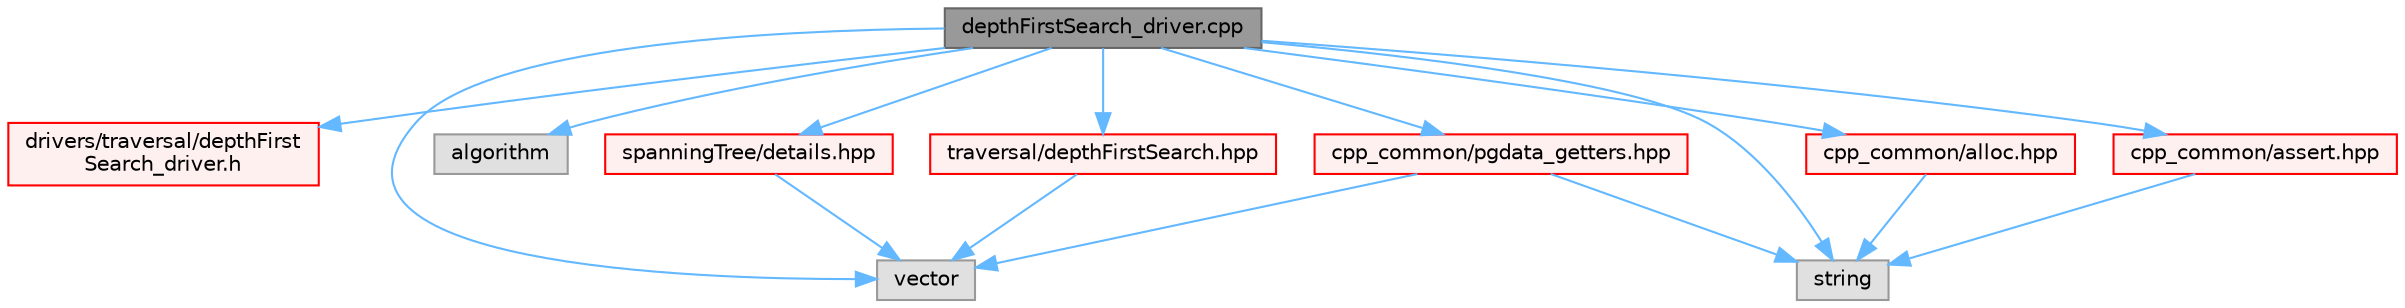 digraph "depthFirstSearch_driver.cpp"
{
 // LATEX_PDF_SIZE
  bgcolor="transparent";
  edge [fontname=Helvetica,fontsize=10,labelfontname=Helvetica,labelfontsize=10];
  node [fontname=Helvetica,fontsize=10,shape=box,height=0.2,width=0.4];
  Node1 [id="Node000001",label="depthFirstSearch_driver.cpp",height=0.2,width=0.4,color="gray40", fillcolor="grey60", style="filled", fontcolor="black",tooltip="Handles actual calling of function in the pgr_depthFirstSearch.hpp file."];
  Node1 -> Node2 [id="edge1_Node000001_Node000002",color="steelblue1",style="solid",tooltip=" "];
  Node2 [id="Node000002",label="drivers/traversal/depthFirst\lSearch_driver.h",height=0.2,width=0.4,color="red", fillcolor="#FFF0F0", style="filled",URL="$depthFirstSearch__driver_8h.html",tooltip=" "];
  Node1 -> Node8 [id="edge2_Node000001_Node000008",color="steelblue1",style="solid",tooltip=" "];
  Node8 [id="Node000008",label="vector",height=0.2,width=0.4,color="grey60", fillcolor="#E0E0E0", style="filled",tooltip=" "];
  Node1 -> Node9 [id="edge3_Node000001_Node000009",color="steelblue1",style="solid",tooltip=" "];
  Node9 [id="Node000009",label="algorithm",height=0.2,width=0.4,color="grey60", fillcolor="#E0E0E0", style="filled",tooltip=" "];
  Node1 -> Node10 [id="edge4_Node000001_Node000010",color="steelblue1",style="solid",tooltip=" "];
  Node10 [id="Node000010",label="string",height=0.2,width=0.4,color="grey60", fillcolor="#E0E0E0", style="filled",tooltip=" "];
  Node1 -> Node11 [id="edge5_Node000001_Node000011",color="steelblue1",style="solid",tooltip=" "];
  Node11 [id="Node000011",label="cpp_common/pgdata_getters.hpp",height=0.2,width=0.4,color="red", fillcolor="#FFF0F0", style="filled",URL="$pgdata__getters_8hpp.html",tooltip=" "];
  Node11 -> Node10 [id="edge6_Node000011_Node000010",color="steelblue1",style="solid",tooltip=" "];
  Node11 -> Node8 [id="edge7_Node000011_Node000008",color="steelblue1",style="solid",tooltip=" "];
  Node1 -> Node29 [id="edge8_Node000001_Node000029",color="steelblue1",style="solid",tooltip=" "];
  Node29 [id="Node000029",label="cpp_common/alloc.hpp",height=0.2,width=0.4,color="red", fillcolor="#FFF0F0", style="filled",URL="$alloc_8hpp.html",tooltip=" "];
  Node29 -> Node10 [id="edge9_Node000029_Node000010",color="steelblue1",style="solid",tooltip=" "];
  Node1 -> Node31 [id="edge10_Node000001_Node000031",color="steelblue1",style="solid",tooltip=" "];
  Node31 [id="Node000031",label="cpp_common/assert.hpp",height=0.2,width=0.4,color="red", fillcolor="#FFF0F0", style="filled",URL="$assert_8hpp.html",tooltip="Assertions Handling."];
  Node31 -> Node10 [id="edge11_Node000031_Node000010",color="steelblue1",style="solid",tooltip=" "];
  Node1 -> Node33 [id="edge12_Node000001_Node000033",color="steelblue1",style="solid",tooltip=" "];
  Node33 [id="Node000033",label="spanningTree/details.hpp",height=0.2,width=0.4,color="red", fillcolor="#FFF0F0", style="filled",URL="$details_8hpp.html",tooltip=" "];
  Node33 -> Node8 [id="edge13_Node000033_Node000008",color="steelblue1",style="solid",tooltip=" "];
  Node1 -> Node35 [id="edge14_Node000001_Node000035",color="steelblue1",style="solid",tooltip=" "];
  Node35 [id="Node000035",label="traversal/depthFirstSearch.hpp",height=0.2,width=0.4,color="red", fillcolor="#FFF0F0", style="filled",URL="$depthFirstSearch_8hpp.html",tooltip=" "];
  Node35 -> Node8 [id="edge15_Node000035_Node000008",color="steelblue1",style="solid",tooltip=" "];
}
